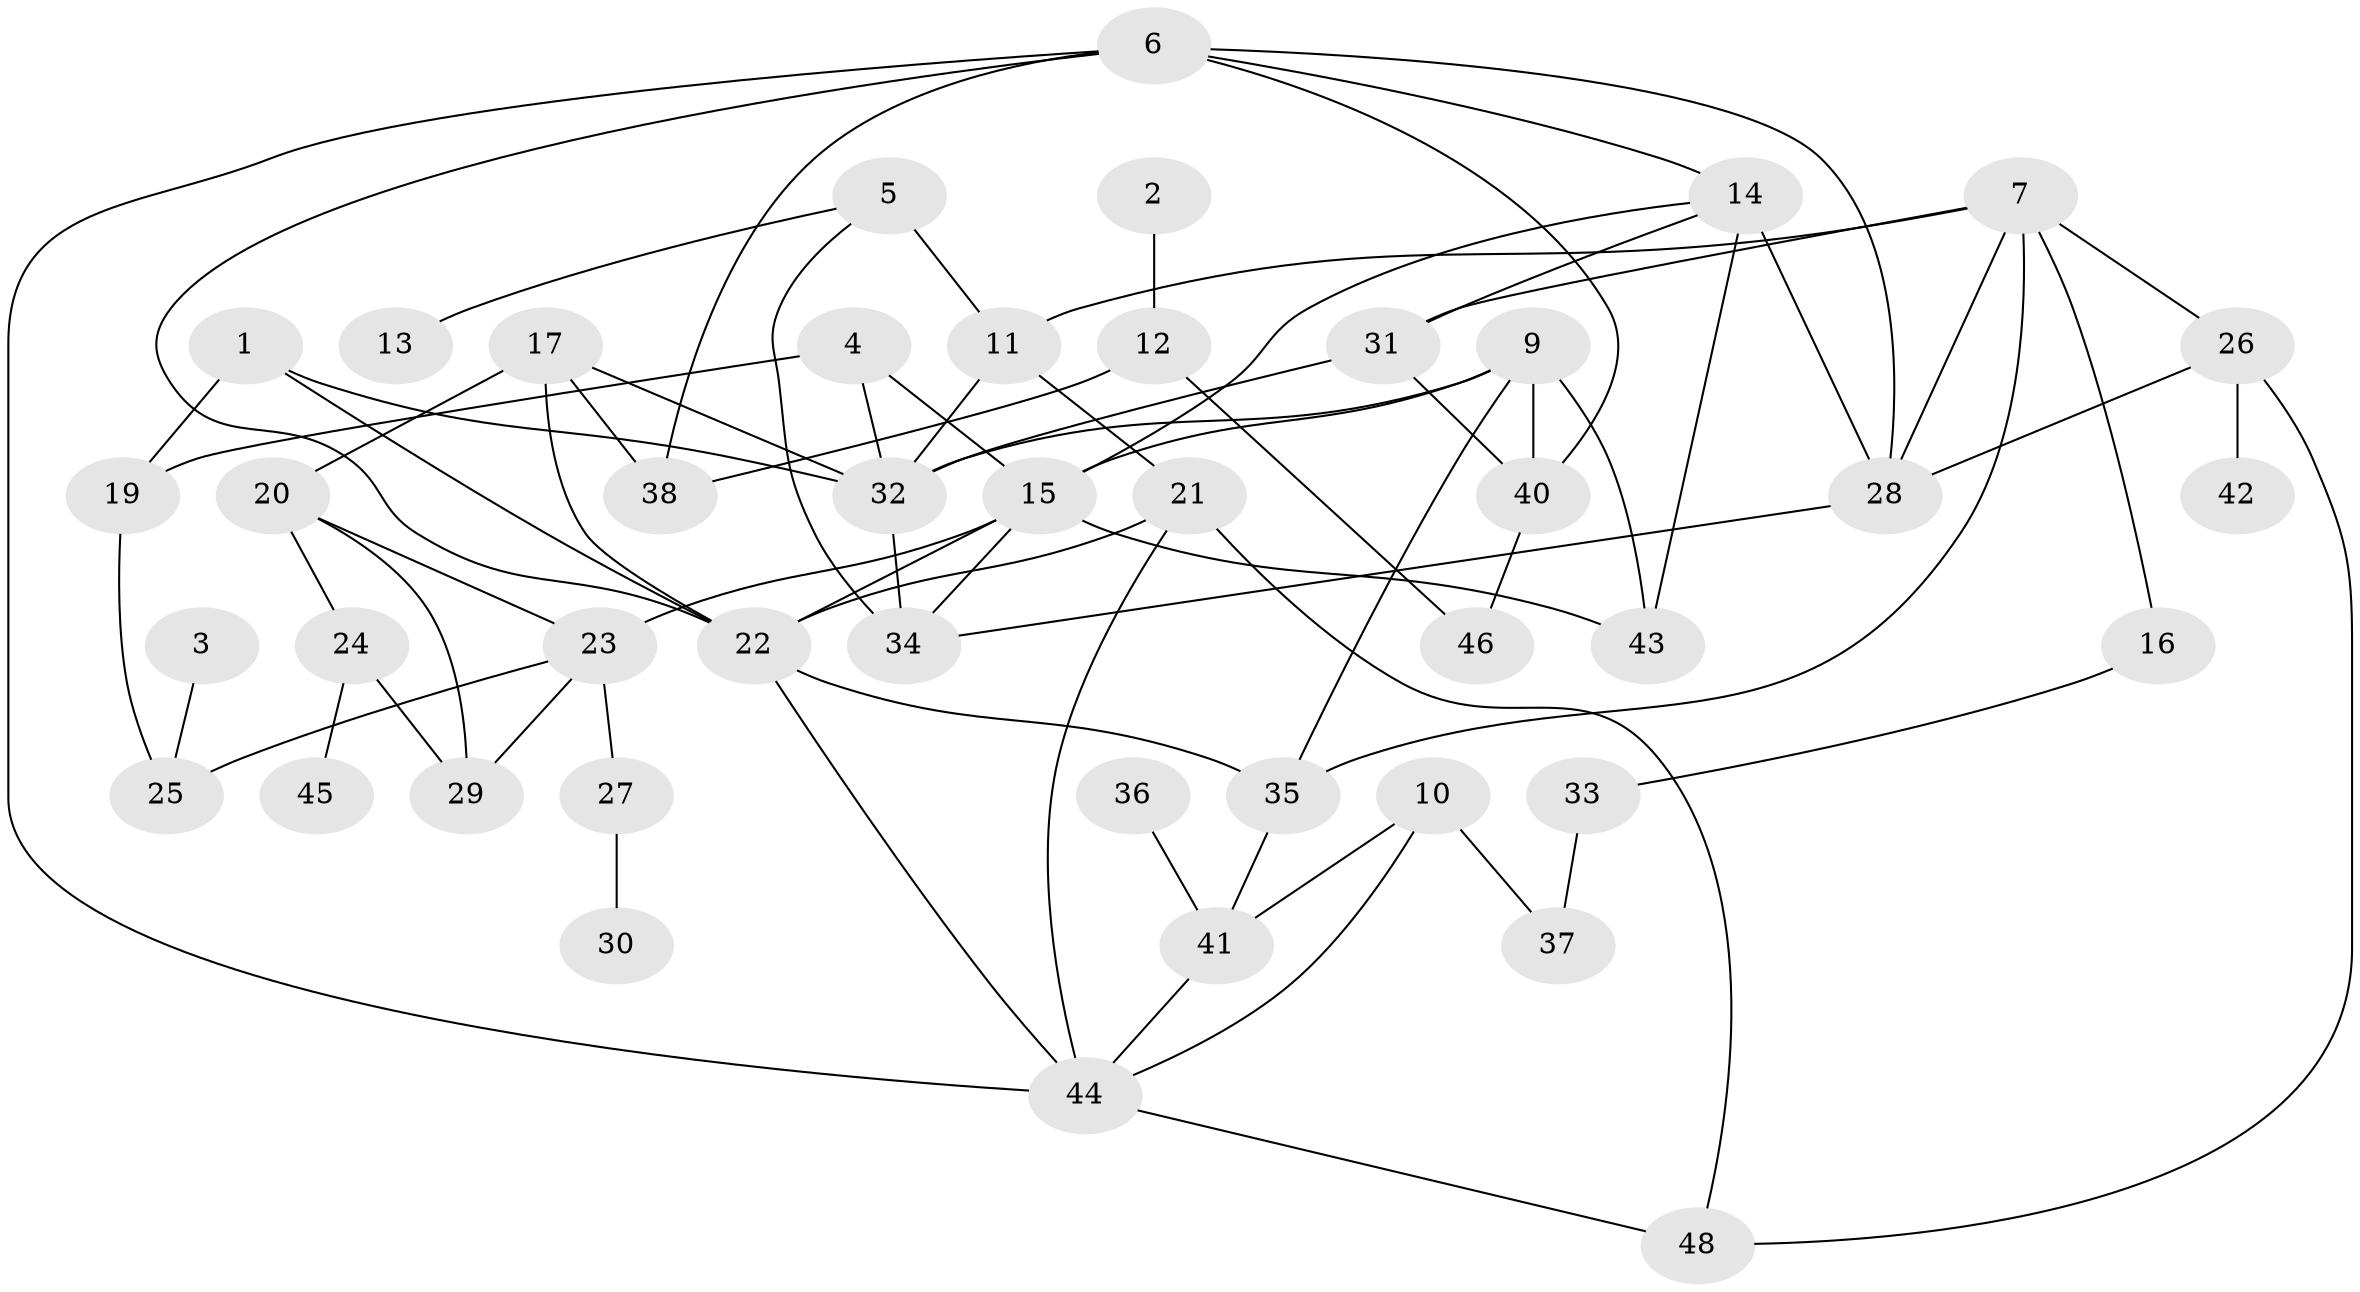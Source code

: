 // original degree distribution, {1: 0.15, 4: 0.1625, 2: 0.1875, 3: 0.3375, 5: 0.05, 6: 0.0375, 0: 0.0625, 7: 0.0125}
// Generated by graph-tools (version 1.1) at 2025/35/03/04/25 23:35:54]
// undirected, 44 vertices, 76 edges
graph export_dot {
  node [color=gray90,style=filled];
  1;
  2;
  3;
  4;
  5;
  6;
  7;
  9;
  10;
  11;
  12;
  13;
  14;
  15;
  16;
  17;
  19;
  20;
  21;
  22;
  23;
  24;
  25;
  26;
  27;
  28;
  29;
  30;
  31;
  32;
  33;
  34;
  35;
  36;
  37;
  38;
  40;
  41;
  42;
  43;
  44;
  45;
  46;
  48;
  1 -- 19 [weight=1.0];
  1 -- 22 [weight=1.0];
  1 -- 32 [weight=1.0];
  2 -- 12 [weight=1.0];
  3 -- 25 [weight=1.0];
  4 -- 15 [weight=1.0];
  4 -- 19 [weight=1.0];
  4 -- 32 [weight=1.0];
  5 -- 11 [weight=2.0];
  5 -- 13 [weight=1.0];
  5 -- 34 [weight=1.0];
  6 -- 14 [weight=1.0];
  6 -- 22 [weight=1.0];
  6 -- 28 [weight=1.0];
  6 -- 38 [weight=1.0];
  6 -- 40 [weight=1.0];
  6 -- 44 [weight=1.0];
  7 -- 11 [weight=1.0];
  7 -- 16 [weight=1.0];
  7 -- 26 [weight=1.0];
  7 -- 28 [weight=1.0];
  7 -- 31 [weight=1.0];
  7 -- 35 [weight=1.0];
  9 -- 15 [weight=1.0];
  9 -- 32 [weight=1.0];
  9 -- 35 [weight=2.0];
  9 -- 40 [weight=1.0];
  9 -- 43 [weight=1.0];
  10 -- 37 [weight=1.0];
  10 -- 41 [weight=1.0];
  10 -- 44 [weight=1.0];
  11 -- 21 [weight=1.0];
  11 -- 32 [weight=1.0];
  12 -- 38 [weight=1.0];
  12 -- 46 [weight=1.0];
  14 -- 15 [weight=1.0];
  14 -- 28 [weight=1.0];
  14 -- 31 [weight=1.0];
  14 -- 43 [weight=1.0];
  15 -- 22 [weight=1.0];
  15 -- 23 [weight=1.0];
  15 -- 34 [weight=1.0];
  15 -- 43 [weight=1.0];
  16 -- 33 [weight=1.0];
  17 -- 20 [weight=1.0];
  17 -- 22 [weight=1.0];
  17 -- 32 [weight=1.0];
  17 -- 38 [weight=1.0];
  19 -- 25 [weight=1.0];
  20 -- 23 [weight=1.0];
  20 -- 24 [weight=1.0];
  20 -- 29 [weight=1.0];
  21 -- 22 [weight=1.0];
  21 -- 44 [weight=1.0];
  21 -- 48 [weight=1.0];
  22 -- 35 [weight=1.0];
  22 -- 44 [weight=1.0];
  23 -- 25 [weight=1.0];
  23 -- 27 [weight=2.0];
  23 -- 29 [weight=1.0];
  24 -- 29 [weight=1.0];
  24 -- 45 [weight=1.0];
  26 -- 28 [weight=1.0];
  26 -- 42 [weight=1.0];
  26 -- 48 [weight=1.0];
  27 -- 30 [weight=1.0];
  28 -- 34 [weight=1.0];
  31 -- 32 [weight=1.0];
  31 -- 40 [weight=1.0];
  32 -- 34 [weight=1.0];
  33 -- 37 [weight=1.0];
  35 -- 41 [weight=1.0];
  36 -- 41 [weight=1.0];
  40 -- 46 [weight=1.0];
  41 -- 44 [weight=1.0];
  44 -- 48 [weight=1.0];
}
